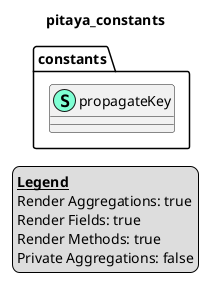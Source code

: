 @startuml
title pitaya_constants
legend
<u><b>Legend</b></u>
Render Aggregations: true
Render Fields: true
Render Methods: true
Private Aggregations: false
end legend
namespace constants {
    class propagateKey << (S,Aquamarine) >> {
    }
}



@enduml
